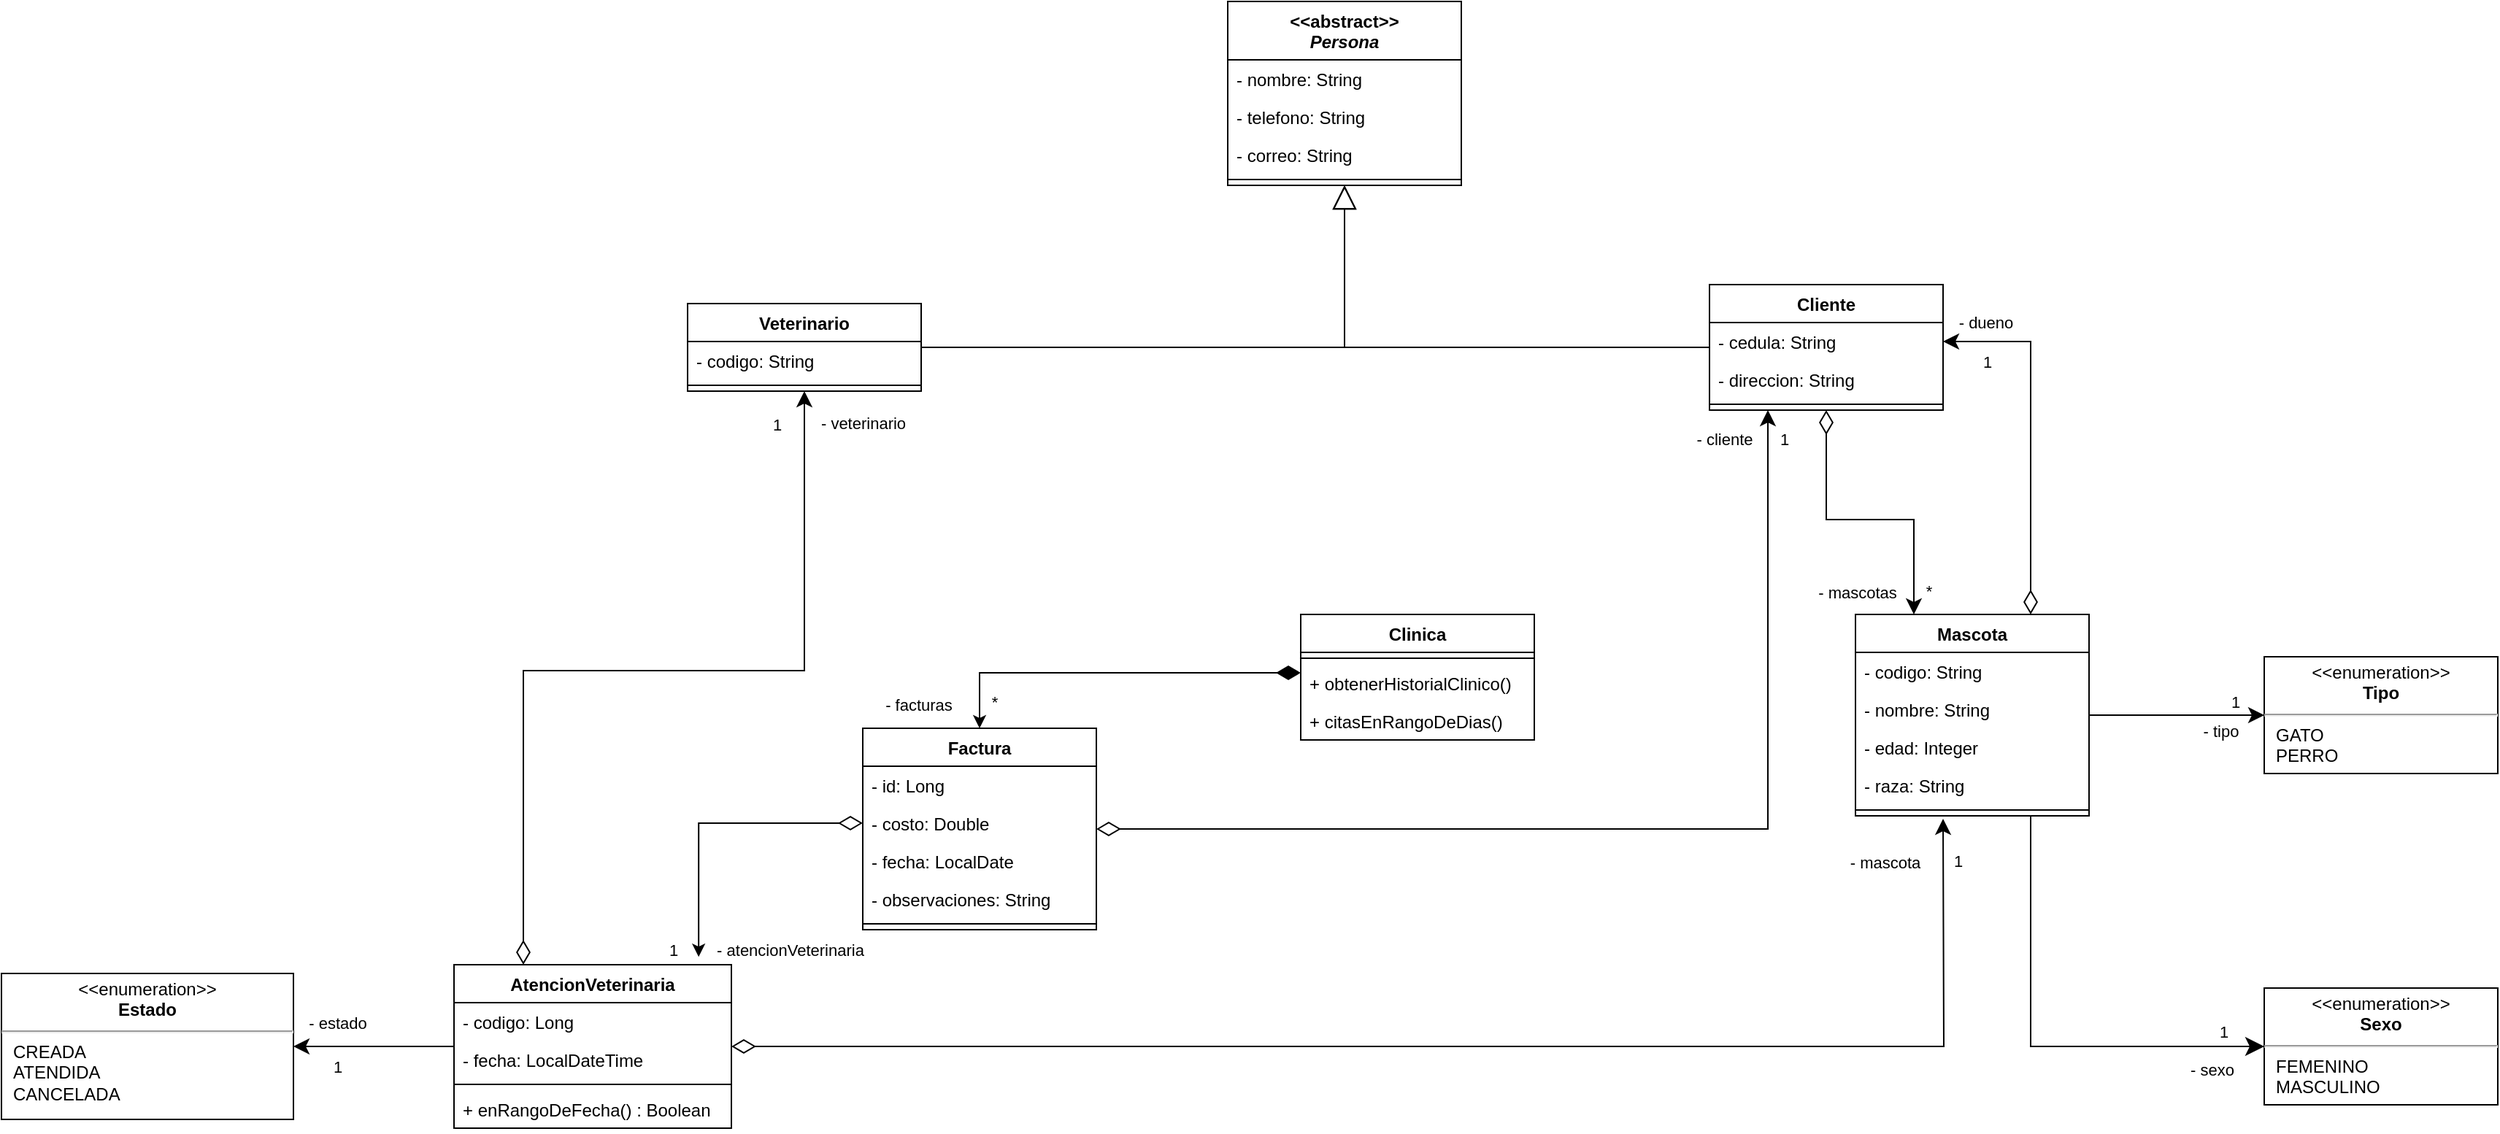 <mxfile version="21.6.8" type="device">
  <diagram id="C5RBs43oDa-KdzZeNtuy" name="Page-1">
    <mxGraphModel dx="2555" dy="2201" grid="1" gridSize="10" guides="1" tooltips="1" connect="1" arrows="1" fold="1" page="1" pageScale="1" pageWidth="827" pageHeight="1169" math="0" shadow="0">
      <root>
        <mxCell id="WIyWlLk6GJQsqaUBKTNV-0" />
        <mxCell id="WIyWlLk6GJQsqaUBKTNV-1" parent="WIyWlLk6GJQsqaUBKTNV-0" />
        <mxCell id="9dOhz2E6i0ULVNafJrJ5-24" style="edgeStyle=orthogonalEdgeStyle;rounded=0;orthogonalLoop=1;jettySize=auto;html=1;startArrow=classic;startFill=1;endArrow=none;endFill=0;endSize=6;startSize=8;" edge="1" parent="WIyWlLk6GJQsqaUBKTNV-1" source="FuvlfRPMmMPqdxBqMTxY-0" target="FuvlfRPMmMPqdxBqMTxY-1">
          <mxGeometry relative="1" as="geometry" />
        </mxCell>
        <mxCell id="9dOhz2E6i0ULVNafJrJ5-25" value="- estado" style="edgeLabel;html=1;align=center;verticalAlign=middle;resizable=0;points=[];" vertex="1" connectable="0" parent="9dOhz2E6i0ULVNafJrJ5-24">
          <mxGeometry x="-0.111" y="1" relative="1" as="geometry">
            <mxPoint x="-19" y="-15" as="offset" />
          </mxGeometry>
        </mxCell>
        <mxCell id="9dOhz2E6i0ULVNafJrJ5-26" value="1" style="edgeLabel;html=1;align=center;verticalAlign=middle;resizable=0;points=[];" vertex="1" connectable="0" parent="9dOhz2E6i0ULVNafJrJ5-24">
          <mxGeometry x="-0.418" relative="1" as="geometry">
            <mxPoint x="-2" y="14" as="offset" />
          </mxGeometry>
        </mxCell>
        <mxCell id="FuvlfRPMmMPqdxBqMTxY-0" value="&lt;p style=&quot;margin:0px;margin-top:4px;text-align:center;&quot;&gt;&amp;lt;&amp;lt;enumeration&amp;gt;&amp;gt;&lt;br&gt;&lt;b&gt;Estado&lt;/b&gt;&lt;/p&gt;&lt;hr&gt;&lt;p style=&quot;margin:0px;margin-left:8px;text-align:left;&quot;&gt;CREADA&lt;/p&gt;&lt;p style=&quot;margin:0px;margin-left:8px;text-align:left;&quot;&gt;ATENDIDA&lt;/p&gt;&lt;p style=&quot;margin:0px;margin-left:8px;text-align:left;&quot;&gt;CANCELADA&lt;/p&gt;" style="shape=rect;html=1;overflow=fill;whiteSpace=wrap;" parent="WIyWlLk6GJQsqaUBKTNV-1" vertex="1">
          <mxGeometry x="-230" y="486" width="200" height="100" as="geometry" />
        </mxCell>
        <mxCell id="9dOhz2E6i0ULVNafJrJ5-22" value="- atencionVeterinaria" style="edgeStyle=orthogonalEdgeStyle;rounded=0;orthogonalLoop=1;jettySize=auto;html=1;entryX=0;entryY=0.5;entryDx=0;entryDy=0;endArrow=diamondThin;endFill=0;endSize=14;exitX=0.882;exitY=-0.048;exitDx=0;exitDy=0;exitPerimeter=0;startArrow=classic;startFill=1;" edge="1" parent="WIyWlLk6GJQsqaUBKTNV-1" source="FuvlfRPMmMPqdxBqMTxY-1" target="9dOhz2E6i0ULVNafJrJ5-17">
          <mxGeometry x="-0.955" y="-62" relative="1" as="geometry">
            <mxPoint as="offset" />
          </mxGeometry>
        </mxCell>
        <mxCell id="9dOhz2E6i0ULVNafJrJ5-23" value="1" style="edgeLabel;html=1;align=center;verticalAlign=middle;resizable=0;points=[];" vertex="1" connectable="0" parent="9dOhz2E6i0ULVNafJrJ5-22">
          <mxGeometry x="-0.377" y="-6" relative="1" as="geometry">
            <mxPoint x="-24" y="59" as="offset" />
          </mxGeometry>
        </mxCell>
        <mxCell id="9dOhz2E6i0ULVNafJrJ5-30" value="- mascota" style="edgeStyle=orthogonalEdgeStyle;rounded=0;orthogonalLoop=1;jettySize=auto;html=1;startArrow=diamondThin;startFill=0;endSize=8;startSize=14;" edge="1" parent="WIyWlLk6GJQsqaUBKTNV-1" source="FuvlfRPMmMPqdxBqMTxY-1">
          <mxGeometry x="0.94" y="40" relative="1" as="geometry">
            <mxPoint x="1100" y="380" as="targetPoint" />
            <mxPoint as="offset" />
          </mxGeometry>
        </mxCell>
        <mxCell id="9dOhz2E6i0ULVNafJrJ5-31" value="1" style="edgeLabel;html=1;align=center;verticalAlign=middle;resizable=0;points=[];" vertex="1" connectable="0" parent="9dOhz2E6i0ULVNafJrJ5-30">
          <mxGeometry x="-0.506" y="3" relative="1" as="geometry">
            <mxPoint x="596" y="-124" as="offset" />
          </mxGeometry>
        </mxCell>
        <mxCell id="FuvlfRPMmMPqdxBqMTxY-1" value="AtencionVeterinaria" style="swimlane;fontStyle=1;align=center;verticalAlign=top;childLayout=stackLayout;horizontal=1;startSize=26;horizontalStack=0;resizeParent=1;resizeParentMax=0;resizeLast=0;collapsible=1;marginBottom=0;whiteSpace=wrap;html=1;" parent="WIyWlLk6GJQsqaUBKTNV-1" vertex="1">
          <mxGeometry x="80" y="480" width="190" height="112" as="geometry" />
        </mxCell>
        <mxCell id="FuvlfRPMmMPqdxBqMTxY-2" value="- codigo: Long" style="text;strokeColor=none;fillColor=none;align=left;verticalAlign=top;spacingLeft=4;spacingRight=4;overflow=hidden;rotatable=0;points=[[0,0.5],[1,0.5]];portConstraint=eastwest;whiteSpace=wrap;html=1;" parent="FuvlfRPMmMPqdxBqMTxY-1" vertex="1">
          <mxGeometry y="26" width="190" height="26" as="geometry" />
        </mxCell>
        <mxCell id="FuvlfRPMmMPqdxBqMTxY-5" value="- fecha: LocalDateTime" style="text;strokeColor=none;fillColor=none;align=left;verticalAlign=top;spacingLeft=4;spacingRight=4;overflow=hidden;rotatable=0;points=[[0,0.5],[1,0.5]];portConstraint=eastwest;whiteSpace=wrap;html=1;" parent="FuvlfRPMmMPqdxBqMTxY-1" vertex="1">
          <mxGeometry y="52" width="190" height="26" as="geometry" />
        </mxCell>
        <mxCell id="FuvlfRPMmMPqdxBqMTxY-3" value="" style="line;strokeWidth=1;fillColor=none;align=left;verticalAlign=middle;spacingTop=-1;spacingLeft=3;spacingRight=3;rotatable=0;labelPosition=right;points=[];portConstraint=eastwest;strokeColor=inherit;" parent="FuvlfRPMmMPqdxBqMTxY-1" vertex="1">
          <mxGeometry y="78" width="190" height="8" as="geometry" />
        </mxCell>
        <mxCell id="FuvlfRPMmMPqdxBqMTxY-4" value="+ enRangoDeFecha() : Boolean" style="text;strokeColor=none;fillColor=none;align=left;verticalAlign=top;spacingLeft=4;spacingRight=4;overflow=hidden;rotatable=0;points=[[0,0.5],[1,0.5]];portConstraint=eastwest;whiteSpace=wrap;html=1;" parent="FuvlfRPMmMPqdxBqMTxY-1" vertex="1">
          <mxGeometry y="86" width="190" height="26" as="geometry" />
        </mxCell>
        <mxCell id="FuvlfRPMmMPqdxBqMTxY-28" style="edgeStyle=orthogonalEdgeStyle;rounded=0;orthogonalLoop=1;jettySize=auto;html=1;endArrow=block;endFill=0;endSize=14;" parent="WIyWlLk6GJQsqaUBKTNV-1" source="FuvlfRPMmMPqdxBqMTxY-7" target="FuvlfRPMmMPqdxBqMTxY-11" edge="1">
          <mxGeometry relative="1" as="geometry" />
        </mxCell>
        <mxCell id="9dOhz2E6i0ULVNafJrJ5-32" value="- veterinario" style="edgeStyle=orthogonalEdgeStyle;rounded=0;orthogonalLoop=1;jettySize=auto;html=1;entryX=0.25;entryY=0;entryDx=0;entryDy=0;endArrow=diamondThin;endFill=0;startArrow=classic;startFill=1;startSize=8;endSize=14;" edge="1" parent="WIyWlLk6GJQsqaUBKTNV-1" source="FuvlfRPMmMPqdxBqMTxY-7" target="FuvlfRPMmMPqdxBqMTxY-1">
          <mxGeometry x="-0.921" y="40" relative="1" as="geometry">
            <mxPoint y="-1" as="offset" />
          </mxGeometry>
        </mxCell>
        <mxCell id="9dOhz2E6i0ULVNafJrJ5-33" value="1" style="edgeLabel;html=1;align=center;verticalAlign=middle;resizable=0;points=[];" vertex="1" connectable="0" parent="9dOhz2E6i0ULVNafJrJ5-32">
          <mxGeometry x="0.724" y="5" relative="1" as="geometry">
            <mxPoint x="168" y="-289" as="offset" />
          </mxGeometry>
        </mxCell>
        <mxCell id="FuvlfRPMmMPqdxBqMTxY-7" value="Veterinario" style="swimlane;fontStyle=1;align=center;verticalAlign=top;childLayout=stackLayout;horizontal=1;startSize=26;horizontalStack=0;resizeParent=1;resizeParentMax=0;resizeLast=0;collapsible=1;marginBottom=0;whiteSpace=wrap;html=1;" parent="WIyWlLk6GJQsqaUBKTNV-1" vertex="1">
          <mxGeometry x="240" y="27" width="160" height="60" as="geometry" />
        </mxCell>
        <mxCell id="FuvlfRPMmMPqdxBqMTxY-8" value="- codigo: String" style="text;strokeColor=none;fillColor=none;align=left;verticalAlign=top;spacingLeft=4;spacingRight=4;overflow=hidden;rotatable=0;points=[[0,0.5],[1,0.5]];portConstraint=eastwest;whiteSpace=wrap;html=1;" parent="FuvlfRPMmMPqdxBqMTxY-7" vertex="1">
          <mxGeometry y="26" width="160" height="26" as="geometry" />
        </mxCell>
        <mxCell id="FuvlfRPMmMPqdxBqMTxY-9" value="" style="line;strokeWidth=1;fillColor=none;align=left;verticalAlign=middle;spacingTop=-1;spacingLeft=3;spacingRight=3;rotatable=0;labelPosition=right;points=[];portConstraint=eastwest;strokeColor=inherit;" parent="FuvlfRPMmMPqdxBqMTxY-7" vertex="1">
          <mxGeometry y="52" width="160" height="8" as="geometry" />
        </mxCell>
        <mxCell id="FuvlfRPMmMPqdxBqMTxY-11" value="&amp;lt;&amp;lt;abstract&amp;gt;&amp;gt;&lt;br&gt;&lt;i&gt;Persona&lt;/i&gt;" style="swimlane;fontStyle=1;align=center;verticalAlign=top;childLayout=stackLayout;horizontal=1;startSize=40;horizontalStack=0;resizeParent=1;resizeParentMax=0;resizeLast=0;collapsible=1;marginBottom=0;whiteSpace=wrap;html=1;" parent="WIyWlLk6GJQsqaUBKTNV-1" vertex="1">
          <mxGeometry x="610" y="-180" width="160" height="126" as="geometry">
            <mxRectangle x="350" y="140" width="100" height="30" as="alternateBounds" />
          </mxGeometry>
        </mxCell>
        <mxCell id="FuvlfRPMmMPqdxBqMTxY-12" value="- nombre: String" style="text;strokeColor=none;fillColor=none;align=left;verticalAlign=top;spacingLeft=4;spacingRight=4;overflow=hidden;rotatable=0;points=[[0,0.5],[1,0.5]];portConstraint=eastwest;whiteSpace=wrap;html=1;" parent="FuvlfRPMmMPqdxBqMTxY-11" vertex="1">
          <mxGeometry y="40" width="160" height="26" as="geometry" />
        </mxCell>
        <mxCell id="FuvlfRPMmMPqdxBqMTxY-15" value="- telefono: String" style="text;strokeColor=none;fillColor=none;align=left;verticalAlign=top;spacingLeft=4;spacingRight=4;overflow=hidden;rotatable=0;points=[[0,0.5],[1,0.5]];portConstraint=eastwest;whiteSpace=wrap;html=1;" parent="FuvlfRPMmMPqdxBqMTxY-11" vertex="1">
          <mxGeometry y="66" width="160" height="26" as="geometry" />
        </mxCell>
        <mxCell id="FuvlfRPMmMPqdxBqMTxY-16" value="- correo: String" style="text;strokeColor=none;fillColor=none;align=left;verticalAlign=top;spacingLeft=4;spacingRight=4;overflow=hidden;rotatable=0;points=[[0,0.5],[1,0.5]];portConstraint=eastwest;whiteSpace=wrap;html=1;" parent="FuvlfRPMmMPqdxBqMTxY-11" vertex="1">
          <mxGeometry y="92" width="160" height="26" as="geometry" />
        </mxCell>
        <mxCell id="FuvlfRPMmMPqdxBqMTxY-13" value="" style="line;strokeWidth=1;fillColor=none;align=left;verticalAlign=middle;spacingTop=-1;spacingLeft=3;spacingRight=3;rotatable=0;labelPosition=right;points=[];portConstraint=eastwest;strokeColor=inherit;" parent="FuvlfRPMmMPqdxBqMTxY-11" vertex="1">
          <mxGeometry y="118" width="160" height="8" as="geometry" />
        </mxCell>
        <mxCell id="FuvlfRPMmMPqdxBqMTxY-27" style="edgeStyle=orthogonalEdgeStyle;rounded=0;orthogonalLoop=1;jettySize=auto;html=1;endArrow=block;endFill=0;endSize=14;" parent="WIyWlLk6GJQsqaUBKTNV-1" source="FuvlfRPMmMPqdxBqMTxY-22" target="FuvlfRPMmMPqdxBqMTxY-11" edge="1">
          <mxGeometry relative="1" as="geometry" />
        </mxCell>
        <mxCell id="9dOhz2E6i0ULVNafJrJ5-36" value="- dueno" style="edgeStyle=orthogonalEdgeStyle;rounded=0;orthogonalLoop=1;jettySize=auto;html=1;entryX=0.75;entryY=0;entryDx=0;entryDy=0;exitX=1;exitY=0.5;exitDx=0;exitDy=0;endArrow=diamondThin;endFill=0;startArrow=classic;startFill=1;startSize=8;endSize=14;" edge="1" parent="WIyWlLk6GJQsqaUBKTNV-1" source="FuvlfRPMmMPqdxBqMTxY-23" target="FuvlfRPMmMPqdxBqMTxY-30">
          <mxGeometry x="-0.757" y="13" relative="1" as="geometry">
            <mxPoint x="-1" as="offset" />
          </mxGeometry>
        </mxCell>
        <mxCell id="9dOhz2E6i0ULVNafJrJ5-37" value="1" style="edgeLabel;html=1;align=center;verticalAlign=middle;resizable=0;points=[];" vertex="1" connectable="0" parent="9dOhz2E6i0ULVNafJrJ5-36">
          <mxGeometry x="0.032" y="1" relative="1" as="geometry">
            <mxPoint x="-31" y="-54" as="offset" />
          </mxGeometry>
        </mxCell>
        <mxCell id="FuvlfRPMmMPqdxBqMTxY-22" value="Cliente" style="swimlane;fontStyle=1;align=center;verticalAlign=top;childLayout=stackLayout;horizontal=1;startSize=26;horizontalStack=0;resizeParent=1;resizeParentMax=0;resizeLast=0;collapsible=1;marginBottom=0;whiteSpace=wrap;html=1;" parent="WIyWlLk6GJQsqaUBKTNV-1" vertex="1">
          <mxGeometry x="940" y="14" width="160" height="86" as="geometry" />
        </mxCell>
        <mxCell id="FuvlfRPMmMPqdxBqMTxY-23" value="- cedula: String" style="text;strokeColor=none;fillColor=none;align=left;verticalAlign=top;spacingLeft=4;spacingRight=4;overflow=hidden;rotatable=0;points=[[0,0.5],[1,0.5]];portConstraint=eastwest;whiteSpace=wrap;html=1;" parent="FuvlfRPMmMPqdxBqMTxY-22" vertex="1">
          <mxGeometry y="26" width="160" height="26" as="geometry" />
        </mxCell>
        <mxCell id="FuvlfRPMmMPqdxBqMTxY-26" value="- direccion: String" style="text;strokeColor=none;fillColor=none;align=left;verticalAlign=top;spacingLeft=4;spacingRight=4;overflow=hidden;rotatable=0;points=[[0,0.5],[1,0.5]];portConstraint=eastwest;whiteSpace=wrap;html=1;" parent="FuvlfRPMmMPqdxBqMTxY-22" vertex="1">
          <mxGeometry y="52" width="160" height="26" as="geometry" />
        </mxCell>
        <mxCell id="FuvlfRPMmMPqdxBqMTxY-24" value="" style="line;strokeWidth=1;fillColor=none;align=left;verticalAlign=middle;spacingTop=-1;spacingLeft=3;spacingRight=3;rotatable=0;labelPosition=right;points=[];portConstraint=eastwest;strokeColor=inherit;" parent="FuvlfRPMmMPqdxBqMTxY-22" vertex="1">
          <mxGeometry y="78" width="160" height="8" as="geometry" />
        </mxCell>
        <mxCell id="FuvlfRPMmMPqdxBqMTxY-44" value="*" style="edgeStyle=orthogonalEdgeStyle;rounded=0;orthogonalLoop=1;jettySize=auto;html=1;startArrow=classic;startFill=1;endArrow=diamondThin;endFill=0;endSize=14;startSize=8;exitX=0.25;exitY=0;exitDx=0;exitDy=0;" parent="WIyWlLk6GJQsqaUBKTNV-1" source="FuvlfRPMmMPqdxBqMTxY-30" target="FuvlfRPMmMPqdxBqMTxY-22" edge="1">
          <mxGeometry x="-0.833" y="-10" relative="1" as="geometry">
            <mxPoint as="offset" />
          </mxGeometry>
        </mxCell>
        <mxCell id="FuvlfRPMmMPqdxBqMTxY-45" value="- mascotas" style="edgeLabel;html=1;align=center;verticalAlign=middle;resizable=0;points=[];" parent="FuvlfRPMmMPqdxBqMTxY-44" vertex="1" connectable="0">
          <mxGeometry x="-0.299" y="4" relative="1" as="geometry">
            <mxPoint x="-34" y="46" as="offset" />
          </mxGeometry>
        </mxCell>
        <mxCell id="FuvlfRPMmMPqdxBqMTxY-30" value="Mascota" style="swimlane;fontStyle=1;align=center;verticalAlign=top;childLayout=stackLayout;horizontal=1;startSize=26;horizontalStack=0;resizeParent=1;resizeParentMax=0;resizeLast=0;collapsible=1;marginBottom=0;whiteSpace=wrap;html=1;" parent="WIyWlLk6GJQsqaUBKTNV-1" vertex="1">
          <mxGeometry x="1040" y="240" width="160" height="138" as="geometry" />
        </mxCell>
        <mxCell id="FuvlfRPMmMPqdxBqMTxY-31" value="- codigo: String" style="text;strokeColor=none;fillColor=none;align=left;verticalAlign=top;spacingLeft=4;spacingRight=4;overflow=hidden;rotatable=0;points=[[0,0.5],[1,0.5]];portConstraint=eastwest;whiteSpace=wrap;html=1;" parent="FuvlfRPMmMPqdxBqMTxY-30" vertex="1">
          <mxGeometry y="26" width="160" height="26" as="geometry" />
        </mxCell>
        <mxCell id="FuvlfRPMmMPqdxBqMTxY-34" value="- nombre: String" style="text;strokeColor=none;fillColor=none;align=left;verticalAlign=top;spacingLeft=4;spacingRight=4;overflow=hidden;rotatable=0;points=[[0,0.5],[1,0.5]];portConstraint=eastwest;whiteSpace=wrap;html=1;" parent="FuvlfRPMmMPqdxBqMTxY-30" vertex="1">
          <mxGeometry y="52" width="160" height="26" as="geometry" />
        </mxCell>
        <mxCell id="FuvlfRPMmMPqdxBqMTxY-35" value="- edad: Integer" style="text;strokeColor=none;fillColor=none;align=left;verticalAlign=top;spacingLeft=4;spacingRight=4;overflow=hidden;rotatable=0;points=[[0,0.5],[1,0.5]];portConstraint=eastwest;whiteSpace=wrap;html=1;" parent="FuvlfRPMmMPqdxBqMTxY-30" vertex="1">
          <mxGeometry y="78" width="160" height="26" as="geometry" />
        </mxCell>
        <mxCell id="FuvlfRPMmMPqdxBqMTxY-36" value="- raza: String" style="text;strokeColor=none;fillColor=none;align=left;verticalAlign=top;spacingLeft=4;spacingRight=4;overflow=hidden;rotatable=0;points=[[0,0.5],[1,0.5]];portConstraint=eastwest;whiteSpace=wrap;html=1;" parent="FuvlfRPMmMPqdxBqMTxY-30" vertex="1">
          <mxGeometry y="104" width="160" height="26" as="geometry" />
        </mxCell>
        <mxCell id="FuvlfRPMmMPqdxBqMTxY-32" value="" style="line;strokeWidth=1;fillColor=none;align=left;verticalAlign=middle;spacingTop=-1;spacingLeft=3;spacingRight=3;rotatable=0;labelPosition=right;points=[];portConstraint=eastwest;strokeColor=inherit;" parent="FuvlfRPMmMPqdxBqMTxY-30" vertex="1">
          <mxGeometry y="130" width="160" height="8" as="geometry" />
        </mxCell>
        <mxCell id="FuvlfRPMmMPqdxBqMTxY-41" value="1" style="edgeStyle=orthogonalEdgeStyle;rounded=0;orthogonalLoop=1;jettySize=auto;html=1;endArrow=none;endFill=0;startArrow=classic;startFill=1;endSize=6;startSize=8;" parent="WIyWlLk6GJQsqaUBKTNV-1" source="FuvlfRPMmMPqdxBqMTxY-38" target="FuvlfRPMmMPqdxBqMTxY-30" edge="1">
          <mxGeometry x="-0.667" y="-9" relative="1" as="geometry">
            <mxPoint as="offset" />
          </mxGeometry>
        </mxCell>
        <mxCell id="FuvlfRPMmMPqdxBqMTxY-43" value="- tipo" style="edgeLabel;html=1;align=center;verticalAlign=middle;resizable=0;points=[];" parent="FuvlfRPMmMPqdxBqMTxY-41" vertex="1" connectable="0">
          <mxGeometry x="0.019" y="2" relative="1" as="geometry">
            <mxPoint x="31" y="9" as="offset" />
          </mxGeometry>
        </mxCell>
        <mxCell id="FuvlfRPMmMPqdxBqMTxY-38" value="&lt;p style=&quot;margin:0px;margin-top:4px;text-align:center;&quot;&gt;&amp;lt;&amp;lt;enumeration&amp;gt;&amp;gt;&lt;br&gt;&lt;b&gt;Tipo&lt;/b&gt;&lt;/p&gt;&lt;hr&gt;&lt;p style=&quot;margin:0px;margin-left:8px;text-align:left;&quot;&gt;GATO&lt;/p&gt;&lt;p style=&quot;margin:0px;margin-left:8px;text-align:left;&quot;&gt;PERRO&lt;/p&gt;" style="shape=rect;html=1;overflow=fill;whiteSpace=wrap;" parent="WIyWlLk6GJQsqaUBKTNV-1" vertex="1">
          <mxGeometry x="1320" y="269" width="160" height="80" as="geometry" />
        </mxCell>
        <mxCell id="FuvlfRPMmMPqdxBqMTxY-40" value="1" style="edgeStyle=orthogonalEdgeStyle;rounded=0;orthogonalLoop=1;jettySize=auto;html=1;endArrow=none;endFill=0;startArrow=classic;startFill=1;endSize=6;startSize=10;entryX=0.75;entryY=1;entryDx=0;entryDy=0;" parent="WIyWlLk6GJQsqaUBKTNV-1" source="FuvlfRPMmMPqdxBqMTxY-39" target="FuvlfRPMmMPqdxBqMTxY-30" edge="1">
          <mxGeometry x="-0.825" y="-10" relative="1" as="geometry">
            <mxPoint as="offset" />
          </mxGeometry>
        </mxCell>
        <mxCell id="FuvlfRPMmMPqdxBqMTxY-42" value="- sexo" style="edgeLabel;html=1;align=center;verticalAlign=middle;resizable=0;points=[];" parent="FuvlfRPMmMPqdxBqMTxY-40" vertex="1" connectable="0">
          <mxGeometry x="-0.702" y="4" relative="1" as="geometry">
            <mxPoint x="11" y="12" as="offset" />
          </mxGeometry>
        </mxCell>
        <mxCell id="FuvlfRPMmMPqdxBqMTxY-39" value="&lt;p style=&quot;margin:0px;margin-top:4px;text-align:center;&quot;&gt;&amp;lt;&amp;lt;enumeration&amp;gt;&amp;gt;&lt;br&gt;&lt;b&gt;Sexo&lt;/b&gt;&lt;/p&gt;&lt;hr&gt;&lt;p style=&quot;margin:0px;margin-left:8px;text-align:left;&quot;&gt;FEMENINO&lt;/p&gt;&lt;p style=&quot;margin:0px;margin-left:8px;text-align:left;&quot;&gt;MASCULINO&lt;/p&gt;" style="shape=rect;html=1;overflow=fill;whiteSpace=wrap;" parent="WIyWlLk6GJQsqaUBKTNV-1" vertex="1">
          <mxGeometry x="1320" y="496" width="160" height="80" as="geometry" />
        </mxCell>
        <mxCell id="9dOhz2E6i0ULVNafJrJ5-0" value="Clinica" style="swimlane;fontStyle=1;align=center;verticalAlign=top;childLayout=stackLayout;horizontal=1;startSize=26;horizontalStack=0;resizeParent=1;resizeParentMax=0;resizeLast=0;collapsible=1;marginBottom=0;whiteSpace=wrap;html=1;" vertex="1" parent="WIyWlLk6GJQsqaUBKTNV-1">
          <mxGeometry x="660" y="240" width="160" height="86" as="geometry" />
        </mxCell>
        <mxCell id="9dOhz2E6i0ULVNafJrJ5-2" value="" style="line;strokeWidth=1;fillColor=none;align=left;verticalAlign=middle;spacingTop=-1;spacingLeft=3;spacingRight=3;rotatable=0;labelPosition=right;points=[];portConstraint=eastwest;strokeColor=inherit;" vertex="1" parent="9dOhz2E6i0ULVNafJrJ5-0">
          <mxGeometry y="26" width="160" height="8" as="geometry" />
        </mxCell>
        <mxCell id="9dOhz2E6i0ULVNafJrJ5-3" value="+&amp;nbsp;obtenerHistorialClinico()&lt;div style=&quot;background-color:#2f2f2f;padding:0px 0px 0px 2px;&quot;&gt;&lt;div style=&quot;color: rgb(170, 170, 170); font-family: Consolas; font-size: 10pt;&quot;&gt;&lt;p style=&quot;background-color:#373737;margin:0;&quot;&gt;&lt;span style=&quot;color:#d9e8f7;&quot;&gt;&lt;/span&gt;&lt;/p&gt;&lt;/div&gt;&lt;/div&gt;" style="text;strokeColor=none;fillColor=none;align=left;verticalAlign=top;spacingLeft=4;spacingRight=4;overflow=hidden;rotatable=0;points=[[0,0.5],[1,0.5]];portConstraint=eastwest;whiteSpace=wrap;html=1;" vertex="1" parent="9dOhz2E6i0ULVNafJrJ5-0">
          <mxGeometry y="34" width="160" height="26" as="geometry" />
        </mxCell>
        <mxCell id="9dOhz2E6i0ULVNafJrJ5-4" value="+ citasEnRangoDeDias()&lt;div style=&quot;background-color:#2f2f2f;padding:0px 0px 0px 2px;&quot;&gt;&lt;div style=&quot;color: rgb(170, 170, 170); font-family: Consolas; font-size: 10pt;&quot;&gt;&lt;p style=&quot;background-color:#373737;margin:0;&quot;&gt;&lt;span style=&quot;color:#d9e8f7;&quot;&gt;&lt;/span&gt;&lt;/p&gt;&lt;/div&gt;&lt;/div&gt;" style="text;strokeColor=none;fillColor=none;align=left;verticalAlign=top;spacingLeft=4;spacingRight=4;overflow=hidden;rotatable=0;points=[[0,0.5],[1,0.5]];portConstraint=eastwest;whiteSpace=wrap;html=1;" vertex="1" parent="9dOhz2E6i0ULVNafJrJ5-0">
          <mxGeometry y="60" width="160" height="26" as="geometry" />
        </mxCell>
        <mxCell id="9dOhz2E6i0ULVNafJrJ5-27" style="edgeStyle=orthogonalEdgeStyle;rounded=0;orthogonalLoop=1;jettySize=auto;html=1;exitX=0.5;exitY=0;exitDx=0;exitDy=0;endArrow=diamondThin;endFill=1;startArrow=classic;startFill=1;endSize=14;" edge="1" parent="WIyWlLk6GJQsqaUBKTNV-1" source="9dOhz2E6i0ULVNafJrJ5-13" target="9dOhz2E6i0ULVNafJrJ5-0">
          <mxGeometry relative="1" as="geometry">
            <Array as="points">
              <mxPoint x="440" y="280" />
            </Array>
          </mxGeometry>
        </mxCell>
        <mxCell id="9dOhz2E6i0ULVNafJrJ5-28" value="- facturas" style="edgeLabel;html=1;align=center;verticalAlign=middle;resizable=0;points=[];" vertex="1" connectable="0" parent="9dOhz2E6i0ULVNafJrJ5-27">
          <mxGeometry x="-0.381" y="3" relative="1" as="geometry">
            <mxPoint x="-84" y="25" as="offset" />
          </mxGeometry>
        </mxCell>
        <mxCell id="9dOhz2E6i0ULVNafJrJ5-29" value="*" style="edgeLabel;html=1;align=center;verticalAlign=middle;resizable=0;points=[];" vertex="1" connectable="0" parent="9dOhz2E6i0ULVNafJrJ5-27">
          <mxGeometry x="0.127" y="-4" relative="1" as="geometry">
            <mxPoint x="-98" y="16" as="offset" />
          </mxGeometry>
        </mxCell>
        <mxCell id="9dOhz2E6i0ULVNafJrJ5-34" value="- cliente" style="edgeStyle=orthogonalEdgeStyle;rounded=0;orthogonalLoop=1;jettySize=auto;html=1;entryX=0.25;entryY=1;entryDx=0;entryDy=0;startArrow=diamondThin;startFill=0;endSize=8;startSize=14;" edge="1" parent="WIyWlLk6GJQsqaUBKTNV-1" source="9dOhz2E6i0ULVNafJrJ5-13" target="FuvlfRPMmMPqdxBqMTxY-22">
          <mxGeometry x="0.946" y="30" relative="1" as="geometry">
            <mxPoint as="offset" />
          </mxGeometry>
        </mxCell>
        <mxCell id="9dOhz2E6i0ULVNafJrJ5-35" value="1" style="edgeLabel;html=1;align=center;verticalAlign=middle;resizable=0;points=[];" vertex="1" connectable="0" parent="9dOhz2E6i0ULVNafJrJ5-34">
          <mxGeometry x="-0.485" y="-3" relative="1" as="geometry">
            <mxPoint x="278" y="-270" as="offset" />
          </mxGeometry>
        </mxCell>
        <mxCell id="9dOhz2E6i0ULVNafJrJ5-13" value="Factura" style="swimlane;fontStyle=1;align=center;verticalAlign=top;childLayout=stackLayout;horizontal=1;startSize=26;horizontalStack=0;resizeParent=1;resizeParentMax=0;resizeLast=0;collapsible=1;marginBottom=0;whiteSpace=wrap;html=1;" vertex="1" parent="WIyWlLk6GJQsqaUBKTNV-1">
          <mxGeometry x="360" y="318" width="160" height="138" as="geometry" />
        </mxCell>
        <mxCell id="9dOhz2E6i0ULVNafJrJ5-14" value="- id: Long" style="text;strokeColor=none;fillColor=none;align=left;verticalAlign=top;spacingLeft=4;spacingRight=4;overflow=hidden;rotatable=0;points=[[0,0.5],[1,0.5]];portConstraint=eastwest;whiteSpace=wrap;html=1;" vertex="1" parent="9dOhz2E6i0ULVNafJrJ5-13">
          <mxGeometry y="26" width="160" height="26" as="geometry" />
        </mxCell>
        <mxCell id="9dOhz2E6i0ULVNafJrJ5-17" value="- costo: Double" style="text;strokeColor=none;fillColor=none;align=left;verticalAlign=top;spacingLeft=4;spacingRight=4;overflow=hidden;rotatable=0;points=[[0,0.5],[1,0.5]];portConstraint=eastwest;whiteSpace=wrap;html=1;" vertex="1" parent="9dOhz2E6i0ULVNafJrJ5-13">
          <mxGeometry y="52" width="160" height="26" as="geometry" />
        </mxCell>
        <mxCell id="9dOhz2E6i0ULVNafJrJ5-18" value="- fecha: LocalDate" style="text;strokeColor=none;fillColor=none;align=left;verticalAlign=top;spacingLeft=4;spacingRight=4;overflow=hidden;rotatable=0;points=[[0,0.5],[1,0.5]];portConstraint=eastwest;whiteSpace=wrap;html=1;" vertex="1" parent="9dOhz2E6i0ULVNafJrJ5-13">
          <mxGeometry y="78" width="160" height="26" as="geometry" />
        </mxCell>
        <mxCell id="9dOhz2E6i0ULVNafJrJ5-19" value="- observaciones: String" style="text;strokeColor=none;fillColor=none;align=left;verticalAlign=top;spacingLeft=4;spacingRight=4;overflow=hidden;rotatable=0;points=[[0,0.5],[1,0.5]];portConstraint=eastwest;whiteSpace=wrap;html=1;" vertex="1" parent="9dOhz2E6i0ULVNafJrJ5-13">
          <mxGeometry y="104" width="160" height="26" as="geometry" />
        </mxCell>
        <mxCell id="9dOhz2E6i0ULVNafJrJ5-15" value="" style="line;strokeWidth=1;fillColor=none;align=left;verticalAlign=middle;spacingTop=-1;spacingLeft=3;spacingRight=3;rotatable=0;labelPosition=right;points=[];portConstraint=eastwest;strokeColor=inherit;" vertex="1" parent="9dOhz2E6i0ULVNafJrJ5-13">
          <mxGeometry y="130" width="160" height="8" as="geometry" />
        </mxCell>
      </root>
    </mxGraphModel>
  </diagram>
</mxfile>
